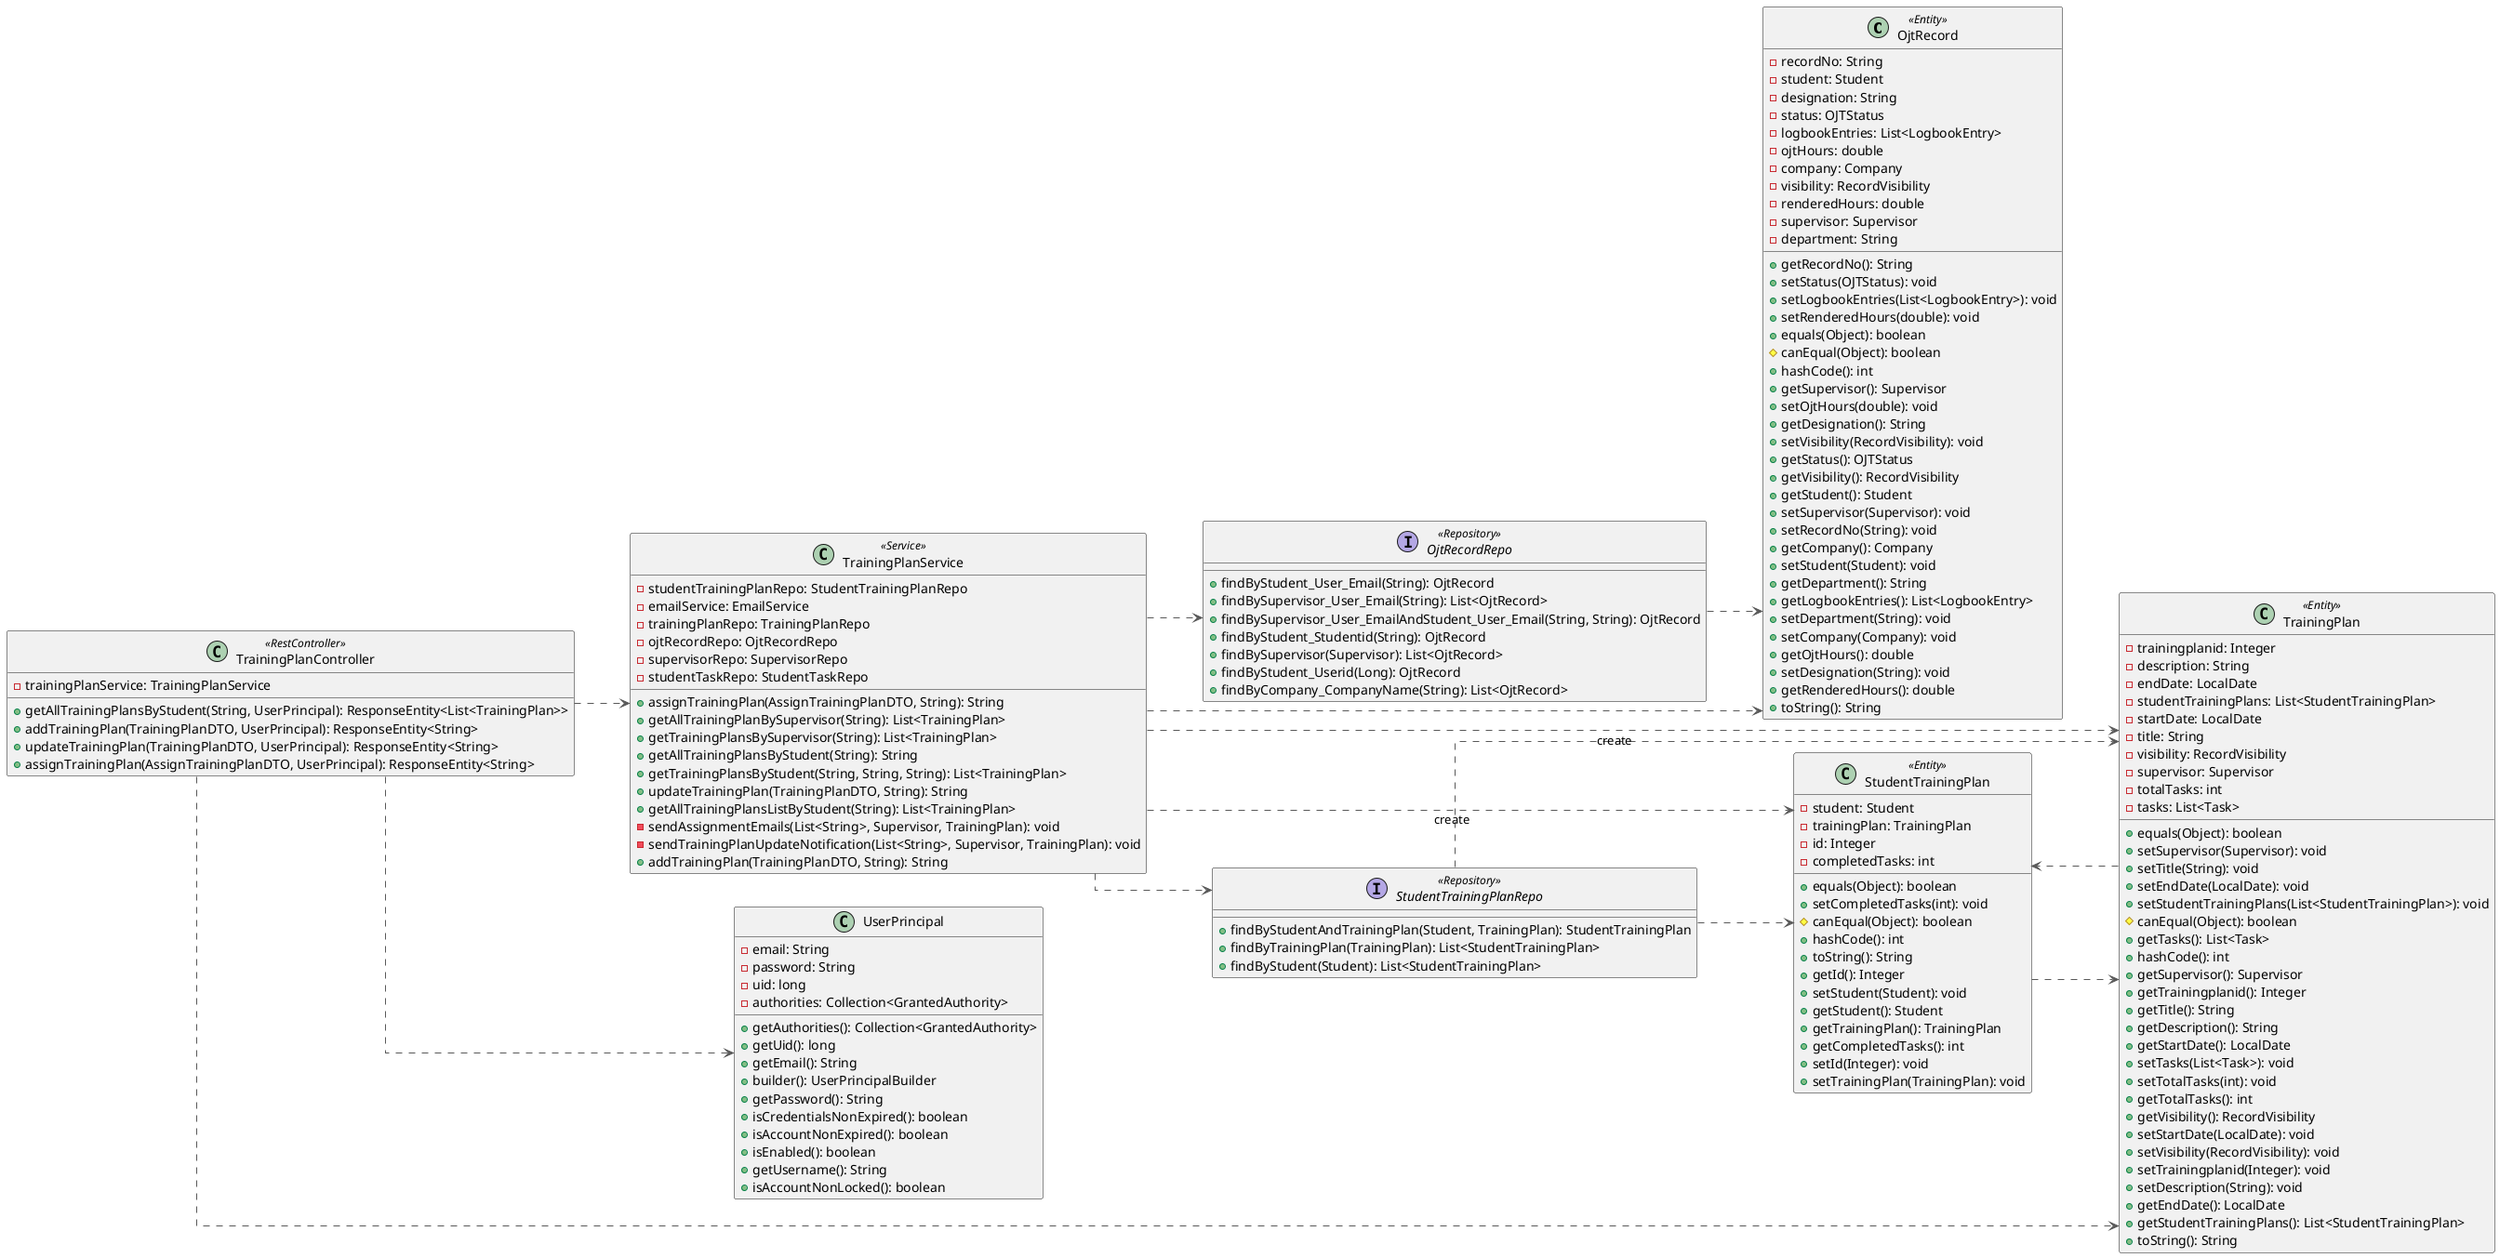 @startuml
left to right direction
skinparam linetype ortho

class OjtRecord << Entity >> {
  - recordNo: String
  - student: Student
  - designation: String
  - status: OJTStatus
  - logbookEntries: List<LogbookEntry>
  - ojtHours: double
  - company: Company
  - visibility: RecordVisibility
  - renderedHours: double
  - supervisor: Supervisor
  - department: String
  + getRecordNo(): String
  + setStatus(OJTStatus): void
  + setLogbookEntries(List<LogbookEntry>): void
  + setRenderedHours(double): void
  + equals(Object): boolean
  # canEqual(Object): boolean
  + hashCode(): int
  + getSupervisor(): Supervisor
  + setOjtHours(double): void
  + getDesignation(): String
  + setVisibility(RecordVisibility): void
  + getStatus(): OJTStatus
  + getVisibility(): RecordVisibility
  + getStudent(): Student
  + setSupervisor(Supervisor): void
  + setRecordNo(String): void
  + getCompany(): Company
  + setStudent(Student): void
  + getDepartment(): String
  + getLogbookEntries(): List<LogbookEntry>
  + setDepartment(String): void
  + setCompany(Company): void
  + getOjtHours(): double
  + setDesignation(String): void
  + getRenderedHours(): double
  + toString(): String
}
interface OjtRecordRepo << Repository>> {
  + findByStudent_User_Email(String): OjtRecord
  + findBySupervisor_User_Email(String): List<OjtRecord>
  + findBySupervisor_User_EmailAndStudent_User_Email(String, String): OjtRecord
  + findByStudent_Studentid(String): OjtRecord
  + findBySupervisor(Supervisor): List<OjtRecord>
  + findByStudent_Userid(Long): OjtRecord
  + findByCompany_CompanyName(String): List<OjtRecord>
}
class StudentTrainingPlan << Entity >> {
  - student: Student
  - trainingPlan: TrainingPlan
  - id: Integer
  - completedTasks: int
  + equals(Object): boolean
  + setCompletedTasks(int): void
  # canEqual(Object): boolean
  + hashCode(): int
  + toString(): String
  + getId(): Integer
  + setStudent(Student): void
  + getStudent(): Student
  + getTrainingPlan(): TrainingPlan
  + getCompletedTasks(): int
  + setId(Integer): void
  + setTrainingPlan(TrainingPlan): void
}
interface StudentTrainingPlanRepo << Repository>> {
  + findByStudentAndTrainingPlan(Student, TrainingPlan): StudentTrainingPlan
  + findByTrainingPlan(TrainingPlan): List<StudentTrainingPlan>
  + findByStudent(Student): List<StudentTrainingPlan>
}
class TrainingPlan << Entity >> {
  - trainingplanid: Integer
  - description: String
  - endDate: LocalDate
  - studentTrainingPlans: List<StudentTrainingPlan>
  - startDate: LocalDate
  - title: String
  - visibility: RecordVisibility
  - supervisor: Supervisor
  - totalTasks: int
  - tasks: List<Task>
  + equals(Object): boolean
  + setSupervisor(Supervisor): void
  + setTitle(String): void
  + setEndDate(LocalDate): void
  + setStudentTrainingPlans(List<StudentTrainingPlan>): void
  # canEqual(Object): boolean
  + getTasks(): List<Task>
  + hashCode(): int
  + getSupervisor(): Supervisor
  + getTrainingplanid(): Integer
  + getTitle(): String
  + getDescription(): String
  + getStartDate(): LocalDate
  + setTasks(List<Task>): void
  + setTotalTasks(int): void
  + getTotalTasks(): int
  + getVisibility(): RecordVisibility
  + setStartDate(LocalDate): void
  + setVisibility(RecordVisibility): void
  + setTrainingplanid(Integer): void
  + setDescription(String): void
  + getEndDate(): LocalDate
  + getStudentTrainingPlans(): List<StudentTrainingPlan>
  + toString(): String
}
class TrainingPlanController << RestController >> {
  - trainingPlanService: TrainingPlanService
  + getAllTrainingPlansByStudent(String, UserPrincipal): ResponseEntity<List<TrainingPlan>>
  + addTrainingPlan(TrainingPlanDTO, UserPrincipal): ResponseEntity<String>
  + updateTrainingPlan(TrainingPlanDTO, UserPrincipal): ResponseEntity<String>
  + assignTrainingPlan(AssignTrainingPlanDTO, UserPrincipal): ResponseEntity<String>
}
class TrainingPlanService << Service >> {
  - studentTrainingPlanRepo: StudentTrainingPlanRepo
  - emailService: EmailService
  - trainingPlanRepo: TrainingPlanRepo
  - ojtRecordRepo: OjtRecordRepo
  - supervisorRepo: SupervisorRepo
  - studentTaskRepo: StudentTaskRepo
  + assignTrainingPlan(AssignTrainingPlanDTO, String): String
  + getAllTrainingPlanBySupervisor(String): List<TrainingPlan>
  + getTrainingPlansBySupervisor(String): List<TrainingPlan>
  + getAllTrainingPlansByStudent(String): String
  + getTrainingPlansByStudent(String, String, String): List<TrainingPlan>
  + updateTrainingPlan(TrainingPlanDTO, String): String
  + getAllTrainingPlansListByStudent(String): List<TrainingPlan>
  - sendAssignmentEmails(List<String>, Supervisor, TrainingPlan): void
  - sendTrainingPlanUpdateNotification(List<String>, Supervisor, TrainingPlan): void
  + addTrainingPlan(TrainingPlanDTO, String): String
}
class UserPrincipal {
  - email: String
  - password: String
  - uid: long
  - authorities: Collection<GrantedAuthority>
  + getAuthorities(): Collection<GrantedAuthority>
  + getUid(): long
  + getEmail(): String
  + builder(): UserPrincipalBuilder
  + getPassword(): String
  + isCredentialsNonExpired(): boolean
  + isAccountNonExpired(): boolean
  + isEnabled(): boolean
  + getUsername(): String
  + isAccountNonLocked(): boolean
}

OjtRecordRepo            -[#595959,dashed]->  OjtRecord
StudentTrainingPlan      -[#595959,dashed]->  TrainingPlan
StudentTrainingPlanRepo  -[#595959,dashed]->  StudentTrainingPlan
StudentTrainingPlanRepo  -[#595959,dashed]->  TrainingPlan
TrainingPlan             -[#595959,dashed]->  StudentTrainingPlan
TrainingPlanController   -[#595959,dashed]->  TrainingPlan
TrainingPlanController   -[#595959,dashed]->  TrainingPlanService
TrainingPlanController   -[#595959,dashed]->  UserPrincipal
TrainingPlanService      -[#595959,dashed]->  OjtRecord
TrainingPlanService      -[#595959,dashed]->  OjtRecordRepo
TrainingPlanService      -[#595959,dashed]->  StudentTrainingPlan     : "«create»"
TrainingPlanService      -[#595959,dashed]->  StudentTrainingPlanRepo
TrainingPlanService      -[#595959,dashed]->  TrainingPlan            : "«create»"
@enduml